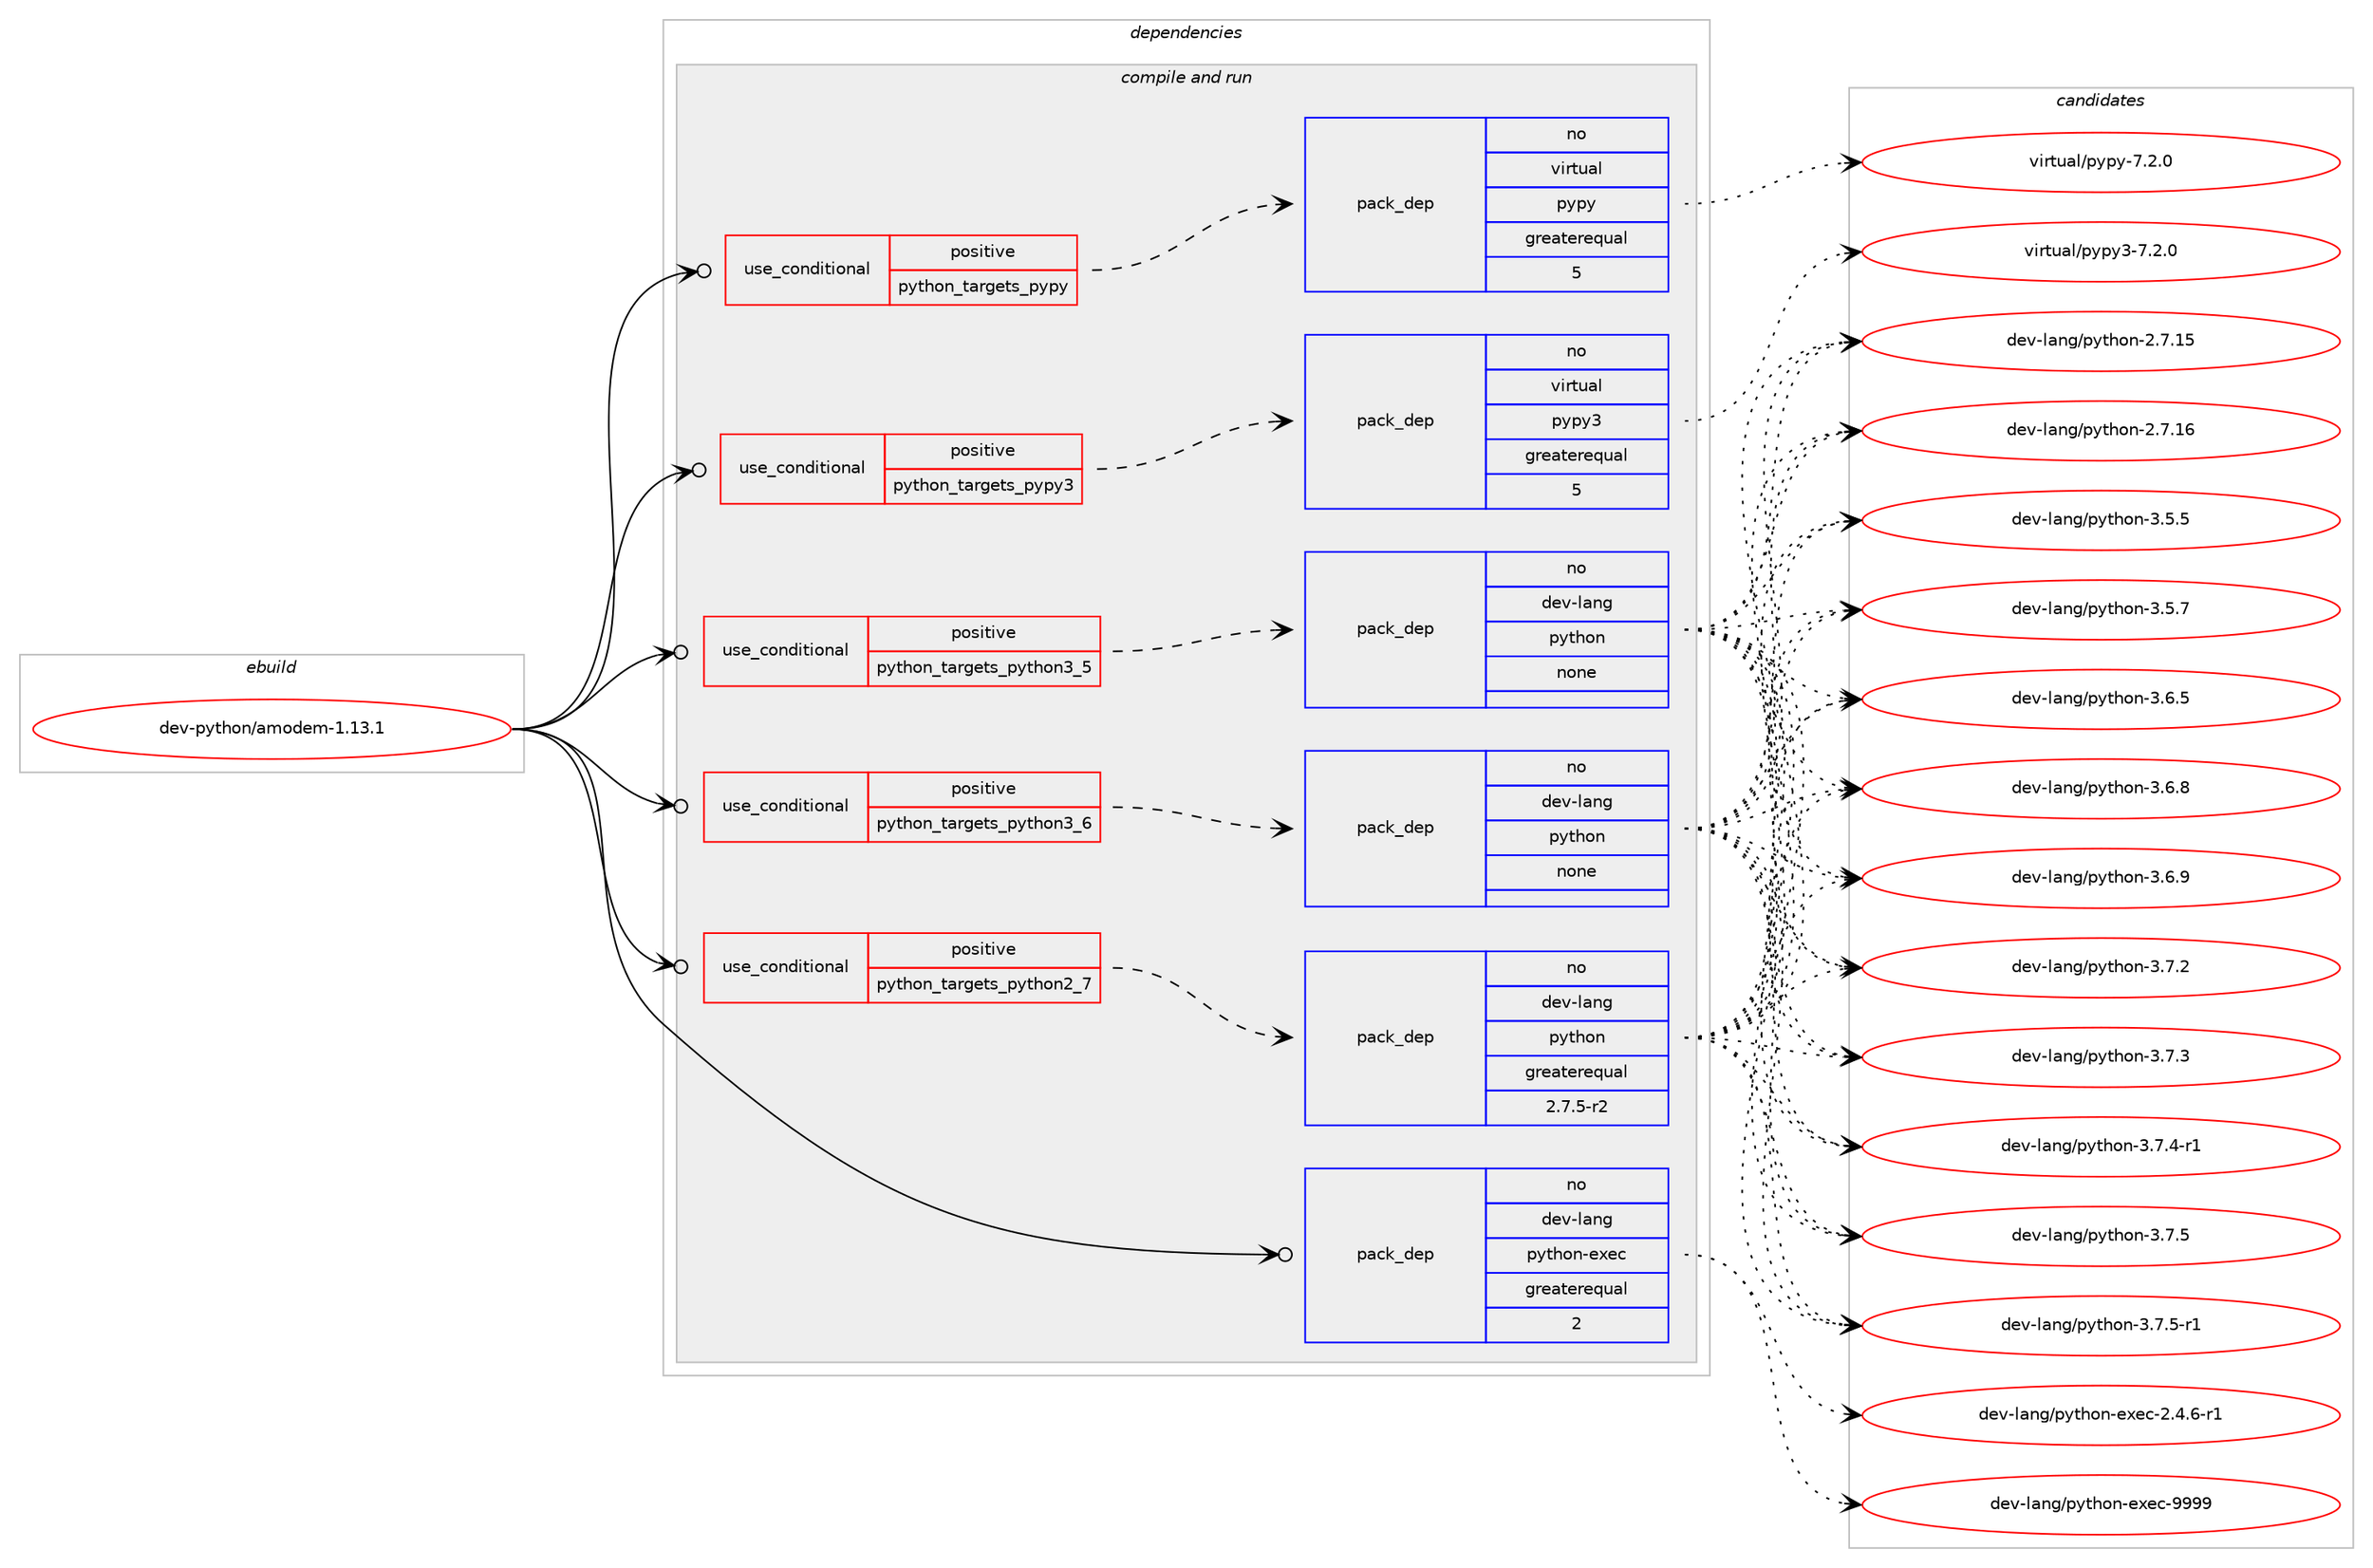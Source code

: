 digraph prolog {

# *************
# Graph options
# *************

newrank=true;
concentrate=true;
compound=true;
graph [rankdir=LR,fontname=Helvetica,fontsize=10,ranksep=1.5];#, ranksep=2.5, nodesep=0.2];
edge  [arrowhead=vee];
node  [fontname=Helvetica,fontsize=10];

# **********
# The ebuild
# **********

subgraph cluster_leftcol {
color=gray;
rank=same;
label=<<i>ebuild</i>>;
id [label="dev-python/amodem-1.13.1", color=red, width=4, href="../dev-python/amodem-1.13.1.svg"];
}

# ****************
# The dependencies
# ****************

subgraph cluster_midcol {
color=gray;
label=<<i>dependencies</i>>;
subgraph cluster_compile {
fillcolor="#eeeeee";
style=filled;
label=<<i>compile</i>>;
}
subgraph cluster_compileandrun {
fillcolor="#eeeeee";
style=filled;
label=<<i>compile and run</i>>;
subgraph cond136031 {
dependency593927 [label=<<TABLE BORDER="0" CELLBORDER="1" CELLSPACING="0" CELLPADDING="4"><TR><TD ROWSPAN="3" CELLPADDING="10">use_conditional</TD></TR><TR><TD>positive</TD></TR><TR><TD>python_targets_pypy</TD></TR></TABLE>>, shape=none, color=red];
subgraph pack446124 {
dependency593928 [label=<<TABLE BORDER="0" CELLBORDER="1" CELLSPACING="0" CELLPADDING="4" WIDTH="220"><TR><TD ROWSPAN="6" CELLPADDING="30">pack_dep</TD></TR><TR><TD WIDTH="110">no</TD></TR><TR><TD>virtual</TD></TR><TR><TD>pypy</TD></TR><TR><TD>greaterequal</TD></TR><TR><TD>5</TD></TR></TABLE>>, shape=none, color=blue];
}
dependency593927:e -> dependency593928:w [weight=20,style="dashed",arrowhead="vee"];
}
id:e -> dependency593927:w [weight=20,style="solid",arrowhead="odotvee"];
subgraph cond136032 {
dependency593929 [label=<<TABLE BORDER="0" CELLBORDER="1" CELLSPACING="0" CELLPADDING="4"><TR><TD ROWSPAN="3" CELLPADDING="10">use_conditional</TD></TR><TR><TD>positive</TD></TR><TR><TD>python_targets_pypy3</TD></TR></TABLE>>, shape=none, color=red];
subgraph pack446125 {
dependency593930 [label=<<TABLE BORDER="0" CELLBORDER="1" CELLSPACING="0" CELLPADDING="4" WIDTH="220"><TR><TD ROWSPAN="6" CELLPADDING="30">pack_dep</TD></TR><TR><TD WIDTH="110">no</TD></TR><TR><TD>virtual</TD></TR><TR><TD>pypy3</TD></TR><TR><TD>greaterequal</TD></TR><TR><TD>5</TD></TR></TABLE>>, shape=none, color=blue];
}
dependency593929:e -> dependency593930:w [weight=20,style="dashed",arrowhead="vee"];
}
id:e -> dependency593929:w [weight=20,style="solid",arrowhead="odotvee"];
subgraph cond136033 {
dependency593931 [label=<<TABLE BORDER="0" CELLBORDER="1" CELLSPACING="0" CELLPADDING="4"><TR><TD ROWSPAN="3" CELLPADDING="10">use_conditional</TD></TR><TR><TD>positive</TD></TR><TR><TD>python_targets_python2_7</TD></TR></TABLE>>, shape=none, color=red];
subgraph pack446126 {
dependency593932 [label=<<TABLE BORDER="0" CELLBORDER="1" CELLSPACING="0" CELLPADDING="4" WIDTH="220"><TR><TD ROWSPAN="6" CELLPADDING="30">pack_dep</TD></TR><TR><TD WIDTH="110">no</TD></TR><TR><TD>dev-lang</TD></TR><TR><TD>python</TD></TR><TR><TD>greaterequal</TD></TR><TR><TD>2.7.5-r2</TD></TR></TABLE>>, shape=none, color=blue];
}
dependency593931:e -> dependency593932:w [weight=20,style="dashed",arrowhead="vee"];
}
id:e -> dependency593931:w [weight=20,style="solid",arrowhead="odotvee"];
subgraph cond136034 {
dependency593933 [label=<<TABLE BORDER="0" CELLBORDER="1" CELLSPACING="0" CELLPADDING="4"><TR><TD ROWSPAN="3" CELLPADDING="10">use_conditional</TD></TR><TR><TD>positive</TD></TR><TR><TD>python_targets_python3_5</TD></TR></TABLE>>, shape=none, color=red];
subgraph pack446127 {
dependency593934 [label=<<TABLE BORDER="0" CELLBORDER="1" CELLSPACING="0" CELLPADDING="4" WIDTH="220"><TR><TD ROWSPAN="6" CELLPADDING="30">pack_dep</TD></TR><TR><TD WIDTH="110">no</TD></TR><TR><TD>dev-lang</TD></TR><TR><TD>python</TD></TR><TR><TD>none</TD></TR><TR><TD></TD></TR></TABLE>>, shape=none, color=blue];
}
dependency593933:e -> dependency593934:w [weight=20,style="dashed",arrowhead="vee"];
}
id:e -> dependency593933:w [weight=20,style="solid",arrowhead="odotvee"];
subgraph cond136035 {
dependency593935 [label=<<TABLE BORDER="0" CELLBORDER="1" CELLSPACING="0" CELLPADDING="4"><TR><TD ROWSPAN="3" CELLPADDING="10">use_conditional</TD></TR><TR><TD>positive</TD></TR><TR><TD>python_targets_python3_6</TD></TR></TABLE>>, shape=none, color=red];
subgraph pack446128 {
dependency593936 [label=<<TABLE BORDER="0" CELLBORDER="1" CELLSPACING="0" CELLPADDING="4" WIDTH="220"><TR><TD ROWSPAN="6" CELLPADDING="30">pack_dep</TD></TR><TR><TD WIDTH="110">no</TD></TR><TR><TD>dev-lang</TD></TR><TR><TD>python</TD></TR><TR><TD>none</TD></TR><TR><TD></TD></TR></TABLE>>, shape=none, color=blue];
}
dependency593935:e -> dependency593936:w [weight=20,style="dashed",arrowhead="vee"];
}
id:e -> dependency593935:w [weight=20,style="solid",arrowhead="odotvee"];
subgraph pack446129 {
dependency593937 [label=<<TABLE BORDER="0" CELLBORDER="1" CELLSPACING="0" CELLPADDING="4" WIDTH="220"><TR><TD ROWSPAN="6" CELLPADDING="30">pack_dep</TD></TR><TR><TD WIDTH="110">no</TD></TR><TR><TD>dev-lang</TD></TR><TR><TD>python-exec</TD></TR><TR><TD>greaterequal</TD></TR><TR><TD>2</TD></TR></TABLE>>, shape=none, color=blue];
}
id:e -> dependency593937:w [weight=20,style="solid",arrowhead="odotvee"];
}
subgraph cluster_run {
fillcolor="#eeeeee";
style=filled;
label=<<i>run</i>>;
}
}

# **************
# The candidates
# **************

subgraph cluster_choices {
rank=same;
color=gray;
label=<<i>candidates</i>>;

subgraph choice446124 {
color=black;
nodesep=1;
choice1181051141161179710847112121112121455546504648 [label="virtual/pypy-7.2.0", color=red, width=4,href="../virtual/pypy-7.2.0.svg"];
dependency593928:e -> choice1181051141161179710847112121112121455546504648:w [style=dotted,weight="100"];
}
subgraph choice446125 {
color=black;
nodesep=1;
choice118105114116117971084711212111212151455546504648 [label="virtual/pypy3-7.2.0", color=red, width=4,href="../virtual/pypy3-7.2.0.svg"];
dependency593930:e -> choice118105114116117971084711212111212151455546504648:w [style=dotted,weight="100"];
}
subgraph choice446126 {
color=black;
nodesep=1;
choice10010111845108971101034711212111610411111045504655464953 [label="dev-lang/python-2.7.15", color=red, width=4,href="../dev-lang/python-2.7.15.svg"];
choice10010111845108971101034711212111610411111045504655464954 [label="dev-lang/python-2.7.16", color=red, width=4,href="../dev-lang/python-2.7.16.svg"];
choice100101118451089711010347112121116104111110455146534653 [label="dev-lang/python-3.5.5", color=red, width=4,href="../dev-lang/python-3.5.5.svg"];
choice100101118451089711010347112121116104111110455146534655 [label="dev-lang/python-3.5.7", color=red, width=4,href="../dev-lang/python-3.5.7.svg"];
choice100101118451089711010347112121116104111110455146544653 [label="dev-lang/python-3.6.5", color=red, width=4,href="../dev-lang/python-3.6.5.svg"];
choice100101118451089711010347112121116104111110455146544656 [label="dev-lang/python-3.6.8", color=red, width=4,href="../dev-lang/python-3.6.8.svg"];
choice100101118451089711010347112121116104111110455146544657 [label="dev-lang/python-3.6.9", color=red, width=4,href="../dev-lang/python-3.6.9.svg"];
choice100101118451089711010347112121116104111110455146554650 [label="dev-lang/python-3.7.2", color=red, width=4,href="../dev-lang/python-3.7.2.svg"];
choice100101118451089711010347112121116104111110455146554651 [label="dev-lang/python-3.7.3", color=red, width=4,href="../dev-lang/python-3.7.3.svg"];
choice1001011184510897110103471121211161041111104551465546524511449 [label="dev-lang/python-3.7.4-r1", color=red, width=4,href="../dev-lang/python-3.7.4-r1.svg"];
choice100101118451089711010347112121116104111110455146554653 [label="dev-lang/python-3.7.5", color=red, width=4,href="../dev-lang/python-3.7.5.svg"];
choice1001011184510897110103471121211161041111104551465546534511449 [label="dev-lang/python-3.7.5-r1", color=red, width=4,href="../dev-lang/python-3.7.5-r1.svg"];
dependency593932:e -> choice10010111845108971101034711212111610411111045504655464953:w [style=dotted,weight="100"];
dependency593932:e -> choice10010111845108971101034711212111610411111045504655464954:w [style=dotted,weight="100"];
dependency593932:e -> choice100101118451089711010347112121116104111110455146534653:w [style=dotted,weight="100"];
dependency593932:e -> choice100101118451089711010347112121116104111110455146534655:w [style=dotted,weight="100"];
dependency593932:e -> choice100101118451089711010347112121116104111110455146544653:w [style=dotted,weight="100"];
dependency593932:e -> choice100101118451089711010347112121116104111110455146544656:w [style=dotted,weight="100"];
dependency593932:e -> choice100101118451089711010347112121116104111110455146544657:w [style=dotted,weight="100"];
dependency593932:e -> choice100101118451089711010347112121116104111110455146554650:w [style=dotted,weight="100"];
dependency593932:e -> choice100101118451089711010347112121116104111110455146554651:w [style=dotted,weight="100"];
dependency593932:e -> choice1001011184510897110103471121211161041111104551465546524511449:w [style=dotted,weight="100"];
dependency593932:e -> choice100101118451089711010347112121116104111110455146554653:w [style=dotted,weight="100"];
dependency593932:e -> choice1001011184510897110103471121211161041111104551465546534511449:w [style=dotted,weight="100"];
}
subgraph choice446127 {
color=black;
nodesep=1;
choice10010111845108971101034711212111610411111045504655464953 [label="dev-lang/python-2.7.15", color=red, width=4,href="../dev-lang/python-2.7.15.svg"];
choice10010111845108971101034711212111610411111045504655464954 [label="dev-lang/python-2.7.16", color=red, width=4,href="../dev-lang/python-2.7.16.svg"];
choice100101118451089711010347112121116104111110455146534653 [label="dev-lang/python-3.5.5", color=red, width=4,href="../dev-lang/python-3.5.5.svg"];
choice100101118451089711010347112121116104111110455146534655 [label="dev-lang/python-3.5.7", color=red, width=4,href="../dev-lang/python-3.5.7.svg"];
choice100101118451089711010347112121116104111110455146544653 [label="dev-lang/python-3.6.5", color=red, width=4,href="../dev-lang/python-3.6.5.svg"];
choice100101118451089711010347112121116104111110455146544656 [label="dev-lang/python-3.6.8", color=red, width=4,href="../dev-lang/python-3.6.8.svg"];
choice100101118451089711010347112121116104111110455146544657 [label="dev-lang/python-3.6.9", color=red, width=4,href="../dev-lang/python-3.6.9.svg"];
choice100101118451089711010347112121116104111110455146554650 [label="dev-lang/python-3.7.2", color=red, width=4,href="../dev-lang/python-3.7.2.svg"];
choice100101118451089711010347112121116104111110455146554651 [label="dev-lang/python-3.7.3", color=red, width=4,href="../dev-lang/python-3.7.3.svg"];
choice1001011184510897110103471121211161041111104551465546524511449 [label="dev-lang/python-3.7.4-r1", color=red, width=4,href="../dev-lang/python-3.7.4-r1.svg"];
choice100101118451089711010347112121116104111110455146554653 [label="dev-lang/python-3.7.5", color=red, width=4,href="../dev-lang/python-3.7.5.svg"];
choice1001011184510897110103471121211161041111104551465546534511449 [label="dev-lang/python-3.7.5-r1", color=red, width=4,href="../dev-lang/python-3.7.5-r1.svg"];
dependency593934:e -> choice10010111845108971101034711212111610411111045504655464953:w [style=dotted,weight="100"];
dependency593934:e -> choice10010111845108971101034711212111610411111045504655464954:w [style=dotted,weight="100"];
dependency593934:e -> choice100101118451089711010347112121116104111110455146534653:w [style=dotted,weight="100"];
dependency593934:e -> choice100101118451089711010347112121116104111110455146534655:w [style=dotted,weight="100"];
dependency593934:e -> choice100101118451089711010347112121116104111110455146544653:w [style=dotted,weight="100"];
dependency593934:e -> choice100101118451089711010347112121116104111110455146544656:w [style=dotted,weight="100"];
dependency593934:e -> choice100101118451089711010347112121116104111110455146544657:w [style=dotted,weight="100"];
dependency593934:e -> choice100101118451089711010347112121116104111110455146554650:w [style=dotted,weight="100"];
dependency593934:e -> choice100101118451089711010347112121116104111110455146554651:w [style=dotted,weight="100"];
dependency593934:e -> choice1001011184510897110103471121211161041111104551465546524511449:w [style=dotted,weight="100"];
dependency593934:e -> choice100101118451089711010347112121116104111110455146554653:w [style=dotted,weight="100"];
dependency593934:e -> choice1001011184510897110103471121211161041111104551465546534511449:w [style=dotted,weight="100"];
}
subgraph choice446128 {
color=black;
nodesep=1;
choice10010111845108971101034711212111610411111045504655464953 [label="dev-lang/python-2.7.15", color=red, width=4,href="../dev-lang/python-2.7.15.svg"];
choice10010111845108971101034711212111610411111045504655464954 [label="dev-lang/python-2.7.16", color=red, width=4,href="../dev-lang/python-2.7.16.svg"];
choice100101118451089711010347112121116104111110455146534653 [label="dev-lang/python-3.5.5", color=red, width=4,href="../dev-lang/python-3.5.5.svg"];
choice100101118451089711010347112121116104111110455146534655 [label="dev-lang/python-3.5.7", color=red, width=4,href="../dev-lang/python-3.5.7.svg"];
choice100101118451089711010347112121116104111110455146544653 [label="dev-lang/python-3.6.5", color=red, width=4,href="../dev-lang/python-3.6.5.svg"];
choice100101118451089711010347112121116104111110455146544656 [label="dev-lang/python-3.6.8", color=red, width=4,href="../dev-lang/python-3.6.8.svg"];
choice100101118451089711010347112121116104111110455146544657 [label="dev-lang/python-3.6.9", color=red, width=4,href="../dev-lang/python-3.6.9.svg"];
choice100101118451089711010347112121116104111110455146554650 [label="dev-lang/python-3.7.2", color=red, width=4,href="../dev-lang/python-3.7.2.svg"];
choice100101118451089711010347112121116104111110455146554651 [label="dev-lang/python-3.7.3", color=red, width=4,href="../dev-lang/python-3.7.3.svg"];
choice1001011184510897110103471121211161041111104551465546524511449 [label="dev-lang/python-3.7.4-r1", color=red, width=4,href="../dev-lang/python-3.7.4-r1.svg"];
choice100101118451089711010347112121116104111110455146554653 [label="dev-lang/python-3.7.5", color=red, width=4,href="../dev-lang/python-3.7.5.svg"];
choice1001011184510897110103471121211161041111104551465546534511449 [label="dev-lang/python-3.7.5-r1", color=red, width=4,href="../dev-lang/python-3.7.5-r1.svg"];
dependency593936:e -> choice10010111845108971101034711212111610411111045504655464953:w [style=dotted,weight="100"];
dependency593936:e -> choice10010111845108971101034711212111610411111045504655464954:w [style=dotted,weight="100"];
dependency593936:e -> choice100101118451089711010347112121116104111110455146534653:w [style=dotted,weight="100"];
dependency593936:e -> choice100101118451089711010347112121116104111110455146534655:w [style=dotted,weight="100"];
dependency593936:e -> choice100101118451089711010347112121116104111110455146544653:w [style=dotted,weight="100"];
dependency593936:e -> choice100101118451089711010347112121116104111110455146544656:w [style=dotted,weight="100"];
dependency593936:e -> choice100101118451089711010347112121116104111110455146544657:w [style=dotted,weight="100"];
dependency593936:e -> choice100101118451089711010347112121116104111110455146554650:w [style=dotted,weight="100"];
dependency593936:e -> choice100101118451089711010347112121116104111110455146554651:w [style=dotted,weight="100"];
dependency593936:e -> choice1001011184510897110103471121211161041111104551465546524511449:w [style=dotted,weight="100"];
dependency593936:e -> choice100101118451089711010347112121116104111110455146554653:w [style=dotted,weight="100"];
dependency593936:e -> choice1001011184510897110103471121211161041111104551465546534511449:w [style=dotted,weight="100"];
}
subgraph choice446129 {
color=black;
nodesep=1;
choice10010111845108971101034711212111610411111045101120101994550465246544511449 [label="dev-lang/python-exec-2.4.6-r1", color=red, width=4,href="../dev-lang/python-exec-2.4.6-r1.svg"];
choice10010111845108971101034711212111610411111045101120101994557575757 [label="dev-lang/python-exec-9999", color=red, width=4,href="../dev-lang/python-exec-9999.svg"];
dependency593937:e -> choice10010111845108971101034711212111610411111045101120101994550465246544511449:w [style=dotted,weight="100"];
dependency593937:e -> choice10010111845108971101034711212111610411111045101120101994557575757:w [style=dotted,weight="100"];
}
}

}
